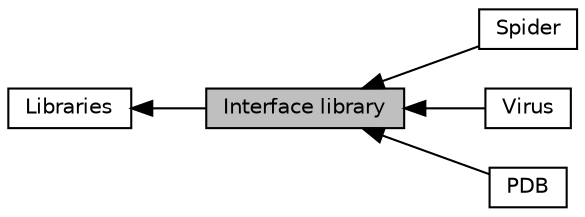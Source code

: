 digraph "Interface library"
{
  edge [fontname="Helvetica",fontsize="10",labelfontname="Helvetica",labelfontsize="10"];
  node [fontname="Helvetica",fontsize="10",shape=record];
  rankdir=LR;
  Node3 [label="Spider",height=0.2,width=0.4,color="black", fillcolor="white", style="filled",URL="$group__SpiderInterface.html"];
  Node4 [label="Virus",height=0.2,width=0.4,color="black", fillcolor="white", style="filled",URL="$group__VirusInterface.html"];
  Node2 [label="PDB",height=0.2,width=0.4,color="black", fillcolor="white", style="filled",URL="$group__PDBinterface.html"];
  Node1 [label="Libraries",height=0.2,width=0.4,color="black", fillcolor="white", style="filled",URL="$group__Libraries.html"];
  Node0 [label="Interface library",height=0.2,width=0.4,color="black", fillcolor="grey75", style="filled", fontcolor="black"];
  Node1->Node0 [shape=plaintext, dir="back", style="solid"];
  Node0->Node2 [shape=plaintext, dir="back", style="solid"];
  Node0->Node3 [shape=plaintext, dir="back", style="solid"];
  Node0->Node4 [shape=plaintext, dir="back", style="solid"];
}
